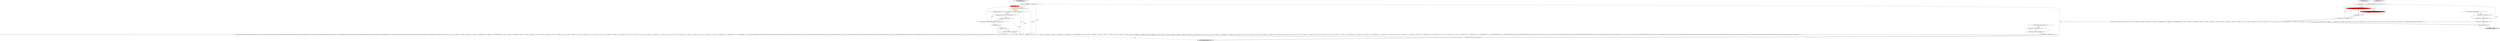 digraph {
28 [style = filled, label = "int _la@@@9@@@['0', '0', '1']", fillcolor = white, shape = ellipse image = "AAA0AAABBB3BBB"];
13 [style = filled, label = "enterRule(_localctx,118,RULE_nonReserved)@@@4@@@['0', '1', '0']", fillcolor = red, shape = ellipse image = "AAA1AAABBB2BBB"];
18 [style = filled, label = "ParserRuleContext _parentctx = _ctx@@@3@@@['0', '0', '1']", fillcolor = white, shape = ellipse image = "AAA0AAABBB3BBB"];
9 [style = filled, label = "enterOuterAlt(_localctx,1)@@@7@@@['1', '1', '0']", fillcolor = white, shape = ellipse image = "AAA0AAABBB1BBB"];
11 [style = filled, label = "RecognitionException re@@@19@@@['1', '1', '0']", fillcolor = white, shape = diamond image = "AAA0AAABBB1BBB"];
17 [style = filled, label = "_errHandler.reportError(this,re)@@@180@@@['0', '0', '1']", fillcolor = white, shape = ellipse image = "AAA0AAABBB3BBB"];
4 [style = filled, label = "{setState(849)_la = _input.LA(1)if (!((((_la) & ~0x3f) == 0 && ((1L << _la) & ((1L << ANALYZE) | (1L << ANALYZED) | (1L << CATALOGS) | (1L << COLUMNS) | (1L << CURRENT_DATE) | (1L << CURRENT_TIME) | (1L << CURRENT_TIMESTAMP) | (1L << DAY) | (1L << DEBUG) | (1L << EXECUTABLE) | (1L << EXPLAIN) | (1L << FIRST) | (1L << FORMAT) | (1L << FULL) | (1L << FUNCTIONS) | (1L << GRAPHVIZ) | (1L << HOUR) | (1L << INTERVAL) | (1L << LAST) | (1L << LIMIT) | (1L << MAPPED) | (1L << MINUTE) | (1L << MONTH))) != 0) || ((((_la - 70)) & ~0x3f) == 0 && ((1L << (_la - 70)) & ((1L << (OPTIMIZED - 70)) | (1L << (PARSED - 70)) | (1L << (PHYSICAL - 70)) | (1L << (PIVOT - 70)) | (1L << (PLAN - 70)) | (1L << (RLIKE - 70)) | (1L << (QUERY - 70)) | (1L << (SCHEMAS - 70)) | (1L << (SECOND - 70)) | (1L << (SHOW - 70)) | (1L << (SYS - 70)) | (1L << (TABLES - 70)) | (1L << (TEXT - 70)) | (1L << (TOP - 70)) | (1L << (TYPE - 70)) | (1L << (TYPES - 70)) | (1L << (VERIFY - 70)) | (1L << (YEAR - 70)))) != 0))) {_errHandler.recoverInline(this)}{consume()}}@@@8@@@['1', '1', '0']", fillcolor = white, shape = ellipse image = "AAA0AAABBB1BBB"];
8 [style = filled, label = "return _localctx@@@27@@@['1', '1', '0']", fillcolor = lightgray, shape = ellipse image = "AAA0AAABBB1BBB"];
12 [style = filled, label = "nonReserved['0', '1', '0']", fillcolor = lightgray, shape = diamond image = "AAA0AAABBB2BBB"];
31 [style = filled, label = "{setState(660)_errHandler.sync(this)switch (getInterpreter().adaptivePredict(_input,90,_ctx)) {case 1:{_localctx = new CastContext(_localctx)_ctx = _localctx_prevctx = _localctxsetState(625)castExpression()}breakcase 2:{_localctx = new ExtractContext(_localctx)_ctx = _localctx_prevctx = _localctxsetState(626)extractExpression()}breakcase 3:{_localctx = new CurrentDateTimeFunctionContext(_localctx)_ctx = _localctx_prevctx = _localctxsetState(627)builtinDateTimeFunction()}breakcase 4:{_localctx = new ConstantDefaultContext(_localctx)_ctx = _localctx_prevctx = _localctxsetState(628)constant()}breakcase 5:{_localctx = new StarContext(_localctx)_ctx = _localctx_prevctx = _localctxsetState(632)_la = _input.LA(1)if ((((_la) & ~0x3f) == 0 && ((1L << _la) & ((1L << ANALYZE) | (1L << ANALYZED) | (1L << CATALOGS) | (1L << COLUMNS) | (1L << CURRENT_DATE) | (1L << CURRENT_TIME) | (1L << CURRENT_TIMESTAMP) | (1L << DAY) | (1L << DEBUG) | (1L << EXECUTABLE) | (1L << EXPLAIN) | (1L << FIRST) | (1L << FORMAT) | (1L << FULL) | (1L << FUNCTIONS) | (1L << GRAPHVIZ) | (1L << HOUR) | (1L << INTERVAL) | (1L << LAST) | (1L << LIMIT) | (1L << MAPPED) | (1L << MINUTE) | (1L << MONTH))) != 0) || ((((_la - 70)) & ~0x3f) == 0 && ((1L << (_la - 70)) & ((1L << (OPTIMIZED - 70)) | (1L << (PARSED - 70)) | (1L << (PHYSICAL - 70)) | (1L << (PIVOT - 70)) | (1L << (PLAN - 70)) | (1L << (RLIKE - 70)) | (1L << (QUERY - 70)) | (1L << (SCHEMAS - 70)) | (1L << (SECOND - 70)) | (1L << (SHOW - 70)) | (1L << (SYS - 70)) | (1L << (TABLES - 70)) | (1L << (TEXT - 70)) | (1L << (TYPE - 70)) | (1L << (TYPES - 70)) | (1L << (VERIFY - 70)) | (1L << (YEAR - 70)) | (1L << (IDENTIFIER - 70)) | (1L << (DIGIT_IDENTIFIER - 70)) | (1L << (QUOTED_IDENTIFIER - 70)))) != 0) || _la == BACKQUOTED_IDENTIFIER) {{setState(629)qualifiedName()setState(630)match(DOT)}}setState(634)match(ASTERISK)}breakcase 6:{_localctx = new FunctionContext(_localctx)_ctx = _localctx_prevctx = _localctxsetState(635)functionExpression()}breakcase 7:{_localctx = new SubqueryExpressionContext(_localctx)_ctx = _localctx_prevctx = _localctxsetState(636)match(T__0)setState(637)query()setState(638)match(T__1)}breakcase 8:{_localctx = new DereferenceContext(_localctx)_ctx = _localctx_prevctx = _localctxsetState(640)qualifiedName()}breakcase 9:{_localctx = new ParenthesizedExpressionContext(_localctx)_ctx = _localctx_prevctx = _localctxsetState(641)match(T__0)setState(642)expression()setState(643)match(T__1)}breakcase 10:{_localctx = new CaseContext(_localctx)_ctx = _localctx_prevctx = _localctxsetState(645)match(CASE)setState(647)_la = _input.LA(1)if ((((_la) & ~0x3f) == 0 && ((1L << _la) & ((1L << T__0) | (1L << ANALYZE) | (1L << ANALYZED) | (1L << CASE) | (1L << CAST) | (1L << CATALOGS) | (1L << COLUMNS) | (1L << CONVERT) | (1L << CURRENT_DATE) | (1L << CURRENT_TIME) | (1L << CURRENT_TIMESTAMP) | (1L << DAY) | (1L << DEBUG) | (1L << EXECUTABLE) | (1L << EXISTS) | (1L << EXPLAIN) | (1L << EXTRACT) | (1L << FALSE) | (1L << FIRST) | (1L << FORMAT) | (1L << FULL) | (1L << FUNCTIONS) | (1L << GRAPHVIZ) | (1L << HOUR) | (1L << INTERVAL) | (1L << LAST) | (1L << LEFT) | (1L << LIMIT) | (1L << MAPPED) | (1L << MATCH) | (1L << MINUTE) | (1L << MONTH))) != 0) || ((((_la - 66)) & ~0x3f) == 0 && ((1L << (_la - 66)) & ((1L << (NOT - 66)) | (1L << (NULL - 66)) | (1L << (OPTIMIZED - 66)) | (1L << (PARSED - 66)) | (1L << (PHYSICAL - 66)) | (1L << (PIVOT - 66)) | (1L << (PLAN - 66)) | (1L << (RIGHT - 66)) | (1L << (RLIKE - 66)) | (1L << (QUERY - 66)) | (1L << (SCHEMAS - 66)) | (1L << (SECOND - 66)) | (1L << (SHOW - 66)) | (1L << (SYS - 66)) | (1L << (TABLES - 66)) | (1L << (TEXT - 66)) | (1L << (TRUE - 66)) | (1L << (TYPE - 66)) | (1L << (TYPES - 66)) | (1L << (VERIFY - 66)) | (1L << (YEAR - 66)) | (1L << (FUNCTION_ESC - 66)) | (1L << (DATE_ESC - 66)) | (1L << (TIME_ESC - 66)) | (1L << (TIMESTAMP_ESC - 66)) | (1L << (GUID_ESC - 66)) | (1L << (PLUS - 66)) | (1L << (MINUS - 66)) | (1L << (ASTERISK - 66)) | (1L << (PARAM - 66)) | (1L << (STRING - 66)) | (1L << (INTEGER_VALUE - 66)) | (1L << (DECIMAL_VALUE - 66)))) != 0) || ((((_la - 130)) & ~0x3f) == 0 && ((1L << (_la - 130)) & ((1L << (IDENTIFIER - 130)) | (1L << (DIGIT_IDENTIFIER - 130)) | (1L << (QUOTED_IDENTIFIER - 130)) | (1L << (BACKQUOTED_IDENTIFIER - 130)))) != 0)) {{setState(646)((CaseContext)_localctx).operand = booleanExpression(0)}}setState(650)_errHandler.sync(this)_la = _input.LA(1)setState(656)_la = _input.LA(1)if (_la == ELSE) {{setState(654)match(ELSE)setState(655)((CaseContext)_localctx).elseClause = booleanExpression(0)}}setState(658)match(END)}break_ctx.stop = _input.LT(-1)setState(667)_errHandler.sync(this)_alt = getInterpreter().adaptivePredict(_input,91,_ctx)while (_alt != 2 && _alt != org.antlr.v4.runtime.atn.ATN.INVALID_ALT_NUMBER) {if (_alt == 1) {if (_parseListeners != null) triggerExitRuleEvent()_prevctx = _localctx{{_localctx = new CastOperatorExpressionContext(new PrimaryExpressionContext(_parentctx,_parentState))pushNewRecursionContext(_localctx,_startState,RULE_primaryExpression)setState(662)if (!(precpred(_ctx,10))) throw new FailedPredicateException(this,\"precpred(_ctx, 10)\")setState(663)match(CAST_OP)setState(664)dataType()}}}setState(669)_errHandler.sync(this)_alt = getInterpreter().adaptivePredict(_input,91,_ctx)}}@@@13@@@['0', '0', '1']", fillcolor = white, shape = ellipse image = "AAA0AAABBB3BBB"];
21 [style = filled, label = "{unrollRecursionContexts(_parentctx)}@@@183@@@['0', '0', '1']", fillcolor = white, shape = ellipse image = "AAA0AAABBB3BBB"];
0 [style = filled, label = "nonReserved['1', '0', '0']", fillcolor = lightgray, shape = diamond image = "AAA0AAABBB1BBB"];
23 [style = filled, label = "int _p@@@2@@@['0', '0', '1']", fillcolor = tomato, shape = box image = "AAA0AAABBB3BBB"];
14 [style = filled, label = "enterOuterAlt(_localctx,1)@@@12@@@['0', '0', '1']", fillcolor = white, shape = ellipse image = "AAA0AAABBB3BBB"];
15 [style = filled, label = "return _localctx@@@186@@@['0', '0', '1']", fillcolor = lightgray, shape = ellipse image = "AAA0AAABBB3BBB"];
24 [style = filled, label = "_errHandler.recover(this,re)@@@181@@@['0', '0', '1']", fillcolor = white, shape = ellipse image = "AAA0AAABBB3BBB"];
27 [style = filled, label = "_localctx.exception = re@@@179@@@['0', '0', '1']", fillcolor = white, shape = ellipse image = "AAA0AAABBB3BBB"];
10 [style = filled, label = "_localctx.exception = re@@@20@@@['1', '1', '0']", fillcolor = white, shape = ellipse image = "AAA0AAABBB1BBB"];
5 [style = filled, label = "_errHandler.reportError(this,re)@@@21@@@['1', '1', '0']", fillcolor = white, shape = ellipse image = "AAA0AAABBB1BBB"];
30 [style = filled, label = "primaryExpression['0', '0', '1']", fillcolor = lightgray, shape = diamond image = "AAA0AAABBB3BBB"];
26 [style = filled, label = "PrimaryExpressionContext _localctx = new PrimaryExpressionContext(_ctx,_parentState)@@@5@@@['0', '0', '1']", fillcolor = white, shape = ellipse image = "AAA0AAABBB3BBB"];
29 [style = filled, label = "int _startState = 68@@@7@@@['0', '0', '1']", fillcolor = white, shape = ellipse image = "AAA0AAABBB3BBB"];
16 [style = filled, label = "PrimaryExpressionContext _prevctx = _localctx@@@6@@@['0', '0', '1']", fillcolor = white, shape = ellipse image = "AAA0AAABBB3BBB"];
2 [style = filled, label = "{exitRule()}@@@24@@@['1', '1', '0']", fillcolor = white, shape = ellipse image = "AAA0AAABBB1BBB"];
7 [style = filled, label = "_errHandler.recover(this,re)@@@22@@@['1', '1', '0']", fillcolor = white, shape = ellipse image = "AAA0AAABBB1BBB"];
20 [style = filled, label = "RecognitionException re@@@178@@@['0', '0', '1']", fillcolor = white, shape = diamond image = "AAA0AAABBB3BBB"];
25 [style = filled, label = "int _alt@@@11@@@['0', '0', '1']", fillcolor = white, shape = ellipse image = "AAA0AAABBB3BBB"];
19 [style = filled, label = "int _parentState = getState()@@@4@@@['0', '0', '1']", fillcolor = white, shape = ellipse image = "AAA0AAABBB3BBB"];
1 [style = filled, label = "enterRule(_localctx,116,RULE_nonReserved)@@@4@@@['1', '0', '0']", fillcolor = red, shape = ellipse image = "AAA1AAABBB1BBB"];
6 [style = filled, label = "int _la@@@5@@@['1', '1', '0']", fillcolor = white, shape = ellipse image = "AAA0AAABBB1BBB"];
22 [style = filled, label = "enterRecursionRule(_localctx,68,RULE_primaryExpression,_p)@@@8@@@['0', '0', '1']", fillcolor = white, shape = ellipse image = "AAA0AAABBB3BBB"];
3 [style = filled, label = "NonReservedContext _localctx = new NonReservedContext(_ctx,getState())@@@3@@@['1', '1', '0']", fillcolor = white, shape = ellipse image = "AAA0AAABBB1BBB"];
0->3 [style = bold, label=""];
11->7 [style = dotted, label="true"];
26->14 [style = solid, label="_localctx"];
31->15 [style = solid, label="_localctx"];
3->1 [style = bold, label=""];
20->24 [style = dotted, label="true"];
3->9 [style = solid, label="_localctx"];
11->10 [style = dotted, label="true"];
20->17 [style = dotted, label="true"];
21->15 [style = bold, label=""];
9->4 [style = bold, label=""];
16->29 [style = bold, label=""];
18->19 [style = bold, label=""];
20->27 [style = dotted, label="true"];
22->28 [style = bold, label=""];
31->21 [style = bold, label=""];
11->5 [style = dotted, label="true"];
4->2 [style = bold, label=""];
25->14 [style = bold, label=""];
30->18 [style = bold, label=""];
19->26 [style = solid, label="_parentState"];
26->16 [style = solid, label="_localctx"];
28->31 [style = solid, label="_la"];
18->31 [style = solid, label="_parentctx"];
20->27 [style = bold, label=""];
1->13 [style = dashed, label="0"];
26->16 [style = bold, label=""];
3->1 [style = solid, label="_localctx"];
17->24 [style = bold, label=""];
1->6 [style = bold, label=""];
25->31 [style = solid, label="_alt"];
10->5 [style = bold, label=""];
24->21 [style = bold, label=""];
11->10 [style = bold, label=""];
26->31 [style = solid, label="_localctx"];
7->2 [style = bold, label=""];
19->26 [style = bold, label=""];
18->21 [style = solid, label="_parentctx"];
14->31 [style = bold, label=""];
23->22 [style = solid, label="_p"];
27->17 [style = bold, label=""];
30->23 [style = dotted, label="true"];
3->13 [style = bold, label=""];
29->31 [style = solid, label="_startState"];
28->25 [style = bold, label=""];
5->7 [style = bold, label=""];
12->3 [style = bold, label=""];
3->13 [style = solid, label="_localctx"];
3->8 [style = solid, label="_localctx"];
13->6 [style = bold, label=""];
6->9 [style = bold, label=""];
29->22 [style = bold, label=""];
26->22 [style = solid, label="_localctx"];
19->31 [style = solid, label="_parentState"];
2->8 [style = bold, label=""];
}
